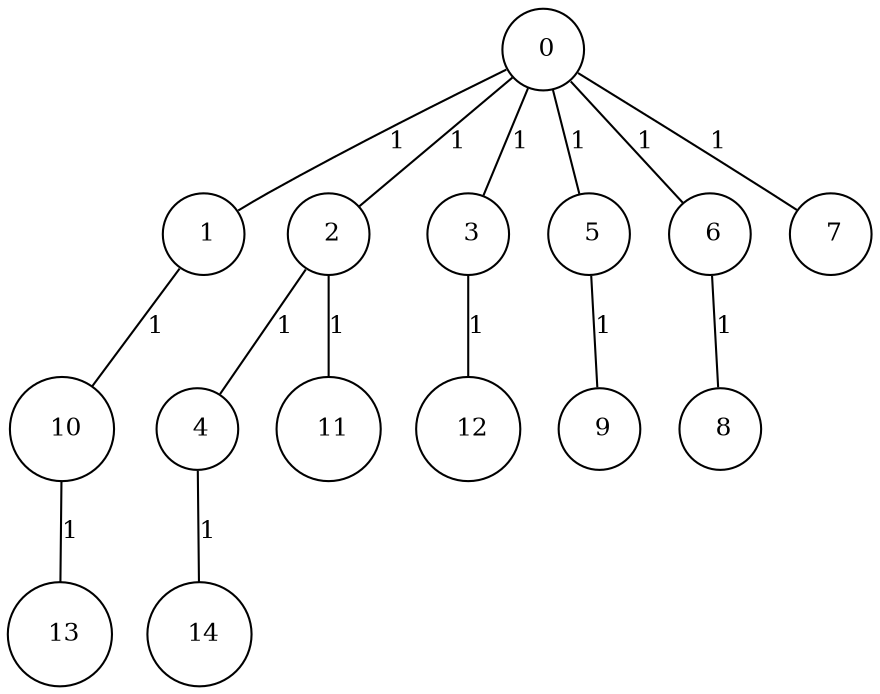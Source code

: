 graph G {
size="8.5,11;"
ratio = "expand;"
fixedsize="true;"
overlap="scale;"
node[shape=circle,width=.12,hight=.12,fontsize=12]
edge[fontsize=12]

0[label=" 0" color=black, pos="2.4029872,0.96293769!"];
1[label=" 1" color=black, pos="0.085970235,2.5404926!"];
2[label=" 2" color=black, pos="1.9888753,0.017824497!"];
3[label=" 3" color=black, pos="2.8865822,0.093057795!"];
4[label=" 4" color=black, pos="1.7149036,2.3196906!"];
5[label=" 5" color=black, pos="2.1085681,1.9458099!"];
6[label=" 6" color=black, pos="2.7426929,0.60577581!"];
7[label=" 7" color=black, pos="1.5407774,2.16945!"];
8[label=" 8" color=black, pos="2.286871,0.14957516!"];
9[label=" 9" color=black, pos="0.069880607,1.5881319!"];
10[label=" 10" color=black, pos="2.6375085,2.9058644!"];
11[label=" 11" color=black, pos="0.82137898,1.1890896!"];
12[label=" 12" color=black, pos="2.642773,0.89246552!"];
13[label=" 13" color=black, pos="1.9125839,0.019414662!"];
14[label=" 14" color=black, pos="1.3528505,2.3916573!"];
0--1[label="1"]
0--2[label="1"]
0--3[label="1"]
0--5[label="1"]
0--6[label="1"]
0--7[label="1"]
1--10[label="1"]
2--4[label="1"]
2--11[label="1"]
3--12[label="1"]
4--14[label="1"]
5--9[label="1"]
6--8[label="1"]
10--13[label="1"]

}
